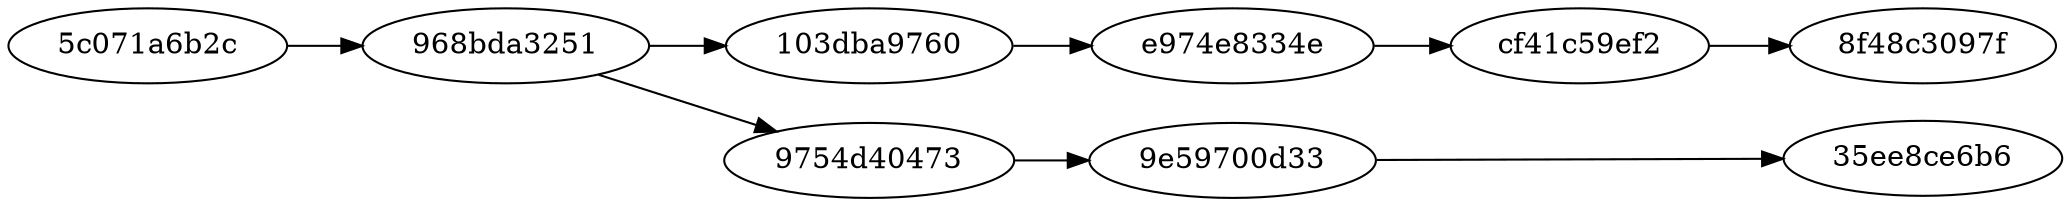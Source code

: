 digraph "Branchement et fusion"
{
    rankdir=LR;
    subgraph master
    {
        "5c071a6b2c" -> "968bda3251" -> "103dba9760" -> "e974e8334e" -> "cf41c59ef2" -> "8f48c3097f";
    }
    subgraph branch
    {
        "968bda3251" -> "9754d40473" [weight=0];
        "9e59700d33" -> "35ee8ce6b6" [weight=0];
        "9754d40473" -> "9e59700d33";
    }
}
